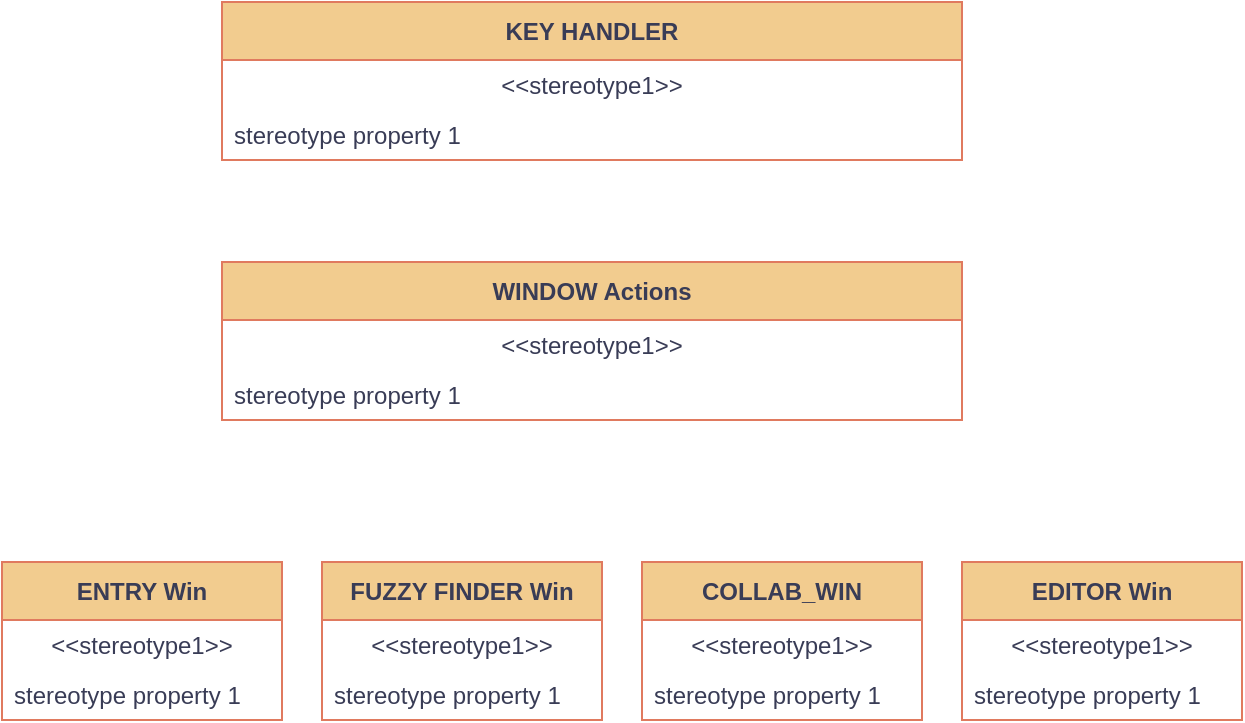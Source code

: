 <mxfile version="26.0.4">
  <diagram id="V5iGlq6D4R9tkbHhj07S" name="Page-1">
    <mxGraphModel dx="809" dy="485" grid="1" gridSize="10" guides="1" tooltips="1" connect="1" arrows="1" fold="1" page="1" pageScale="1" pageWidth="850" pageHeight="1100" math="0" shadow="0" adaptiveColors="auto">
      <root>
        <mxCell id="0" />
        <mxCell id="1" parent="0" />
        <mxCell id="oikBg5-AwEN3QATAzZuC-2" value="KEY HANDLER" style="swimlane;fontStyle=1;align=center;verticalAlign=middle;childLayout=stackLayout;horizontal=1;startSize=29;horizontalStack=0;resizeParent=1;resizeParentMax=0;resizeLast=0;collapsible=0;marginBottom=0;html=1;whiteSpace=wrap;strokeColor=#E07A5F;fontColor=#393C56;fillColor=#F2CC8F;" parent="1" vertex="1">
          <mxGeometry x="200" y="150" width="370" height="79" as="geometry" />
        </mxCell>
        <mxCell id="oikBg5-AwEN3QATAzZuC-3" value="&amp;lt;&amp;lt;stereotype1&amp;gt;&amp;gt;" style="text;html=1;strokeColor=none;fillColor=none;align=center;verticalAlign=middle;spacingLeft=4;spacingRight=4;overflow=hidden;rotatable=0;points=[[0,0.5],[1,0.5]];portConstraint=eastwest;whiteSpace=wrap;fontColor=#393C56;" parent="oikBg5-AwEN3QATAzZuC-2" vertex="1">
          <mxGeometry y="29" width="370" height="25" as="geometry" />
        </mxCell>
        <mxCell id="oikBg5-AwEN3QATAzZuC-4" value="stereotype property 1" style="text;html=1;strokeColor=none;fillColor=none;align=left;verticalAlign=middle;spacingLeft=4;spacingRight=4;overflow=hidden;rotatable=0;points=[[0,0.5],[1,0.5]];portConstraint=eastwest;whiteSpace=wrap;fontColor=#393C56;" parent="oikBg5-AwEN3QATAzZuC-2" vertex="1">
          <mxGeometry y="54" width="370" height="25" as="geometry" />
        </mxCell>
        <mxCell id="oikBg5-AwEN3QATAzZuC-6" value="ENTRY Win" style="swimlane;fontStyle=1;align=center;verticalAlign=middle;childLayout=stackLayout;horizontal=1;startSize=29;horizontalStack=0;resizeParent=1;resizeParentMax=0;resizeLast=0;collapsible=0;marginBottom=0;html=1;whiteSpace=wrap;strokeColor=#E07A5F;fontColor=#393C56;fillColor=#F2CC8F;" parent="1" vertex="1">
          <mxGeometry x="90" y="430" width="140" height="79" as="geometry" />
        </mxCell>
        <mxCell id="oikBg5-AwEN3QATAzZuC-7" value="&amp;lt;&amp;lt;stereotype1&amp;gt;&amp;gt;" style="text;html=1;strokeColor=none;fillColor=none;align=center;verticalAlign=middle;spacingLeft=4;spacingRight=4;overflow=hidden;rotatable=0;points=[[0,0.5],[1,0.5]];portConstraint=eastwest;whiteSpace=wrap;fontColor=#393C56;" parent="oikBg5-AwEN3QATAzZuC-6" vertex="1">
          <mxGeometry y="29" width="140" height="25" as="geometry" />
        </mxCell>
        <mxCell id="oikBg5-AwEN3QATAzZuC-8" value="stereotype property 1" style="text;html=1;strokeColor=none;fillColor=none;align=left;verticalAlign=middle;spacingLeft=4;spacingRight=4;overflow=hidden;rotatable=0;points=[[0,0.5],[1,0.5]];portConstraint=eastwest;whiteSpace=wrap;fontColor=#393C56;" parent="oikBg5-AwEN3QATAzZuC-6" vertex="1">
          <mxGeometry y="54" width="140" height="25" as="geometry" />
        </mxCell>
        <mxCell id="oikBg5-AwEN3QATAzZuC-9" value="EDITOR Win" style="swimlane;fontStyle=1;align=center;verticalAlign=middle;childLayout=stackLayout;horizontal=1;startSize=29;horizontalStack=0;resizeParent=1;resizeParentMax=0;resizeLast=0;collapsible=0;marginBottom=0;html=1;whiteSpace=wrap;strokeColor=#E07A5F;fontColor=#393C56;fillColor=#F2CC8F;" parent="1" vertex="1">
          <mxGeometry x="570" y="430" width="140" height="79" as="geometry" />
        </mxCell>
        <mxCell id="oikBg5-AwEN3QATAzZuC-10" value="&amp;lt;&amp;lt;stereotype1&amp;gt;&amp;gt;" style="text;html=1;strokeColor=none;fillColor=none;align=center;verticalAlign=middle;spacingLeft=4;spacingRight=4;overflow=hidden;rotatable=0;points=[[0,0.5],[1,0.5]];portConstraint=eastwest;whiteSpace=wrap;fontColor=#393C56;" parent="oikBg5-AwEN3QATAzZuC-9" vertex="1">
          <mxGeometry y="29" width="140" height="25" as="geometry" />
        </mxCell>
        <mxCell id="oikBg5-AwEN3QATAzZuC-11" value="stereotype property 1" style="text;html=1;strokeColor=none;fillColor=none;align=left;verticalAlign=middle;spacingLeft=4;spacingRight=4;overflow=hidden;rotatable=0;points=[[0,0.5],[1,0.5]];portConstraint=eastwest;whiteSpace=wrap;fontColor=#393C56;" parent="oikBg5-AwEN3QATAzZuC-9" vertex="1">
          <mxGeometry y="54" width="140" height="25" as="geometry" />
        </mxCell>
        <mxCell id="oikBg5-AwEN3QATAzZuC-12" value="COLLAB_WIN" style="swimlane;fontStyle=1;align=center;verticalAlign=middle;childLayout=stackLayout;horizontal=1;startSize=29;horizontalStack=0;resizeParent=1;resizeParentMax=0;resizeLast=0;collapsible=0;marginBottom=0;html=1;whiteSpace=wrap;strokeColor=#E07A5F;fontColor=#393C56;fillColor=#F2CC8F;" parent="1" vertex="1">
          <mxGeometry x="410" y="430" width="140" height="79" as="geometry" />
        </mxCell>
        <mxCell id="oikBg5-AwEN3QATAzZuC-13" value="&amp;lt;&amp;lt;stereotype1&amp;gt;&amp;gt;" style="text;html=1;strokeColor=none;fillColor=none;align=center;verticalAlign=middle;spacingLeft=4;spacingRight=4;overflow=hidden;rotatable=0;points=[[0,0.5],[1,0.5]];portConstraint=eastwest;whiteSpace=wrap;fontColor=#393C56;" parent="oikBg5-AwEN3QATAzZuC-12" vertex="1">
          <mxGeometry y="29" width="140" height="25" as="geometry" />
        </mxCell>
        <mxCell id="oikBg5-AwEN3QATAzZuC-14" value="stereotype property 1" style="text;html=1;strokeColor=none;fillColor=none;align=left;verticalAlign=middle;spacingLeft=4;spacingRight=4;overflow=hidden;rotatable=0;points=[[0,0.5],[1,0.5]];portConstraint=eastwest;whiteSpace=wrap;fontColor=#393C56;" parent="oikBg5-AwEN3QATAzZuC-12" vertex="1">
          <mxGeometry y="54" width="140" height="25" as="geometry" />
        </mxCell>
        <mxCell id="oikBg5-AwEN3QATAzZuC-15" value="FUZZY FINDER Win" style="swimlane;fontStyle=1;align=center;verticalAlign=middle;childLayout=stackLayout;horizontal=1;startSize=29;horizontalStack=0;resizeParent=1;resizeParentMax=0;resizeLast=0;collapsible=0;marginBottom=0;html=1;whiteSpace=wrap;strokeColor=#E07A5F;fontColor=#393C56;fillColor=#F2CC8F;" parent="1" vertex="1">
          <mxGeometry x="250" y="430" width="140" height="79" as="geometry" />
        </mxCell>
        <mxCell id="oikBg5-AwEN3QATAzZuC-16" value="&amp;lt;&amp;lt;stereotype1&amp;gt;&amp;gt;" style="text;html=1;strokeColor=none;fillColor=none;align=center;verticalAlign=middle;spacingLeft=4;spacingRight=4;overflow=hidden;rotatable=0;points=[[0,0.5],[1,0.5]];portConstraint=eastwest;whiteSpace=wrap;fontColor=#393C56;" parent="oikBg5-AwEN3QATAzZuC-15" vertex="1">
          <mxGeometry y="29" width="140" height="25" as="geometry" />
        </mxCell>
        <mxCell id="oikBg5-AwEN3QATAzZuC-17" value="stereotype property 1" style="text;html=1;strokeColor=none;fillColor=none;align=left;verticalAlign=middle;spacingLeft=4;spacingRight=4;overflow=hidden;rotatable=0;points=[[0,0.5],[1,0.5]];portConstraint=eastwest;whiteSpace=wrap;fontColor=#393C56;" parent="oikBg5-AwEN3QATAzZuC-15" vertex="1">
          <mxGeometry y="54" width="140" height="25" as="geometry" />
        </mxCell>
        <mxCell id="oikBg5-AwEN3QATAzZuC-18" value="WINDOW Actions" style="swimlane;fontStyle=1;align=center;verticalAlign=middle;childLayout=stackLayout;horizontal=1;startSize=29;horizontalStack=0;resizeParent=1;resizeParentMax=0;resizeLast=0;collapsible=0;marginBottom=0;html=1;whiteSpace=wrap;strokeColor=#E07A5F;fontColor=#393C56;fillColor=#F2CC8F;" parent="1" vertex="1">
          <mxGeometry x="200" y="280" width="370" height="79" as="geometry" />
        </mxCell>
        <mxCell id="oikBg5-AwEN3QATAzZuC-19" value="&amp;lt;&amp;lt;stereotype1&amp;gt;&amp;gt;" style="text;html=1;strokeColor=none;fillColor=none;align=center;verticalAlign=middle;spacingLeft=4;spacingRight=4;overflow=hidden;rotatable=0;points=[[0,0.5],[1,0.5]];portConstraint=eastwest;whiteSpace=wrap;fontColor=#393C56;" parent="oikBg5-AwEN3QATAzZuC-18" vertex="1">
          <mxGeometry y="29" width="370" height="25" as="geometry" />
        </mxCell>
        <mxCell id="oikBg5-AwEN3QATAzZuC-20" value="stereotype property 1" style="text;html=1;strokeColor=none;fillColor=none;align=left;verticalAlign=middle;spacingLeft=4;spacingRight=4;overflow=hidden;rotatable=0;points=[[0,0.5],[1,0.5]];portConstraint=eastwest;whiteSpace=wrap;fontColor=#393C56;" parent="oikBg5-AwEN3QATAzZuC-18" vertex="1">
          <mxGeometry y="54" width="370" height="25" as="geometry" />
        </mxCell>
      </root>
    </mxGraphModel>
  </diagram>
</mxfile>

